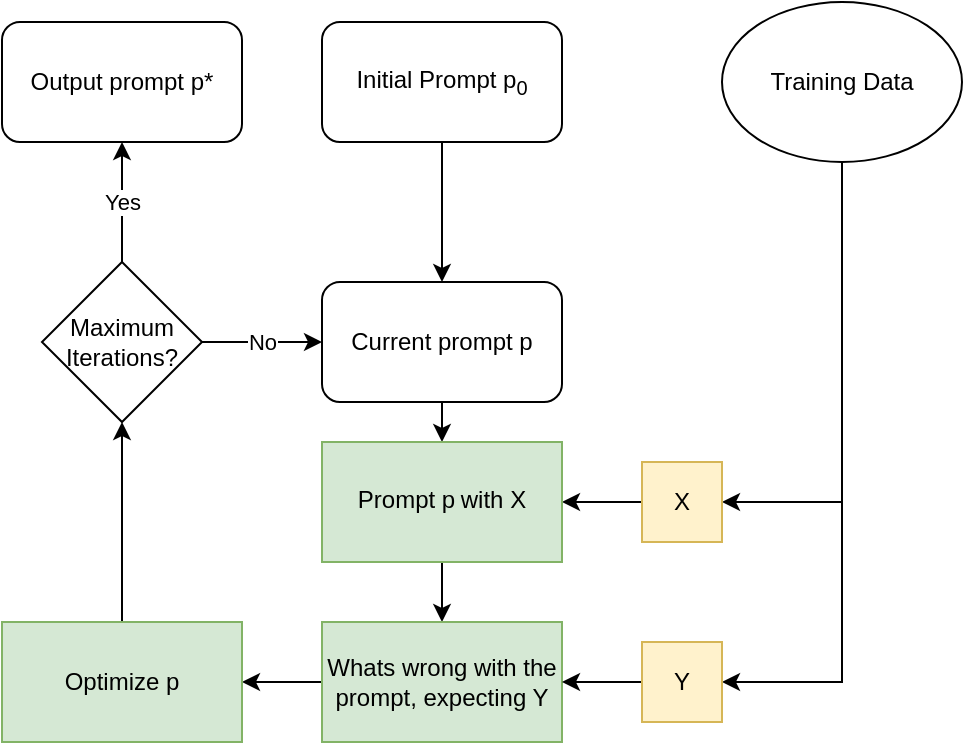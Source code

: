 <mxfile version="27.1.6">
  <diagram name="Page-1" id="4EZCUcc8CXvuuHVfgvWY">
    <mxGraphModel dx="1372" dy="743" grid="1" gridSize="10" guides="1" tooltips="1" connect="1" arrows="1" fold="1" page="1" pageScale="1" pageWidth="827" pageHeight="1169" math="0" shadow="0">
      <root>
        <mxCell id="0" />
        <mxCell id="1" parent="0" />
        <mxCell id="kpfi1jkZ4rjZz64elLAD-5" style="edgeStyle=orthogonalEdgeStyle;rounded=0;orthogonalLoop=1;jettySize=auto;html=1;exitX=0.5;exitY=1;exitDx=0;exitDy=0;entryX=0.5;entryY=0;entryDx=0;entryDy=0;" edge="1" parent="1" source="kpfi1jkZ4rjZz64elLAD-1" target="kpfi1jkZ4rjZz64elLAD-4">
          <mxGeometry relative="1" as="geometry" />
        </mxCell>
        <mxCell id="kpfi1jkZ4rjZz64elLAD-1" value="Current prompt p" style="rounded=1;whiteSpace=wrap;html=1;" vertex="1" parent="1">
          <mxGeometry x="200" y="150" width="120" height="60" as="geometry" />
        </mxCell>
        <mxCell id="kpfi1jkZ4rjZz64elLAD-7" style="edgeStyle=orthogonalEdgeStyle;rounded=0;orthogonalLoop=1;jettySize=auto;html=1;exitX=0.5;exitY=1;exitDx=0;exitDy=0;entryX=1;entryY=0.5;entryDx=0;entryDy=0;" edge="1" parent="1" source="kpfi1jkZ4rjZz64elLAD-2" target="kpfi1jkZ4rjZz64elLAD-3">
          <mxGeometry relative="1" as="geometry" />
        </mxCell>
        <mxCell id="kpfi1jkZ4rjZz64elLAD-12" style="edgeStyle=orthogonalEdgeStyle;rounded=0;orthogonalLoop=1;jettySize=auto;html=1;exitX=0.5;exitY=1;exitDx=0;exitDy=0;entryX=1;entryY=0.5;entryDx=0;entryDy=0;" edge="1" parent="1" source="kpfi1jkZ4rjZz64elLAD-2" target="kpfi1jkZ4rjZz64elLAD-11">
          <mxGeometry relative="1" as="geometry" />
        </mxCell>
        <mxCell id="kpfi1jkZ4rjZz64elLAD-2" value="Training Data" style="ellipse;whiteSpace=wrap;html=1;" vertex="1" parent="1">
          <mxGeometry x="400" y="10" width="120" height="80" as="geometry" />
        </mxCell>
        <mxCell id="kpfi1jkZ4rjZz64elLAD-6" style="edgeStyle=orthogonalEdgeStyle;rounded=0;orthogonalLoop=1;jettySize=auto;html=1;exitX=0;exitY=0.5;exitDx=0;exitDy=0;entryX=1;entryY=0.5;entryDx=0;entryDy=0;" edge="1" parent="1" source="kpfi1jkZ4rjZz64elLAD-3" target="kpfi1jkZ4rjZz64elLAD-4">
          <mxGeometry relative="1" as="geometry" />
        </mxCell>
        <mxCell id="kpfi1jkZ4rjZz64elLAD-3" value="X" style="rounded=0;whiteSpace=wrap;html=1;fillColor=#fff2cc;strokeColor=#d6b656;" vertex="1" parent="1">
          <mxGeometry x="360" y="240" width="40" height="40" as="geometry" />
        </mxCell>
        <mxCell id="kpfi1jkZ4rjZz64elLAD-14" style="edgeStyle=orthogonalEdgeStyle;rounded=0;orthogonalLoop=1;jettySize=auto;html=1;exitX=0.5;exitY=1;exitDx=0;exitDy=0;entryX=0.5;entryY=0;entryDx=0;entryDy=0;" edge="1" parent="1" source="kpfi1jkZ4rjZz64elLAD-4" target="kpfi1jkZ4rjZz64elLAD-10">
          <mxGeometry relative="1" as="geometry" />
        </mxCell>
        <mxCell id="kpfi1jkZ4rjZz64elLAD-4" value="Prompt p&lt;sub&gt;&amp;nbsp;&lt;/sub&gt;with X" style="rounded=0;whiteSpace=wrap;html=1;fillColor=#d5e8d4;strokeColor=#82b366;" vertex="1" parent="1">
          <mxGeometry x="200" y="230" width="120" height="60" as="geometry" />
        </mxCell>
        <mxCell id="kpfi1jkZ4rjZz64elLAD-9" style="edgeStyle=orthogonalEdgeStyle;rounded=0;orthogonalLoop=1;jettySize=auto;html=1;exitX=0.5;exitY=1;exitDx=0;exitDy=0;" edge="1" parent="1" source="kpfi1jkZ4rjZz64elLAD-8" target="kpfi1jkZ4rjZz64elLAD-1">
          <mxGeometry relative="1" as="geometry" />
        </mxCell>
        <mxCell id="kpfi1jkZ4rjZz64elLAD-8" value="Initial Prompt p&lt;sub&gt;0&lt;/sub&gt;" style="rounded=1;whiteSpace=wrap;html=1;" vertex="1" parent="1">
          <mxGeometry x="200" y="20" width="120" height="60" as="geometry" />
        </mxCell>
        <mxCell id="kpfi1jkZ4rjZz64elLAD-20" style="edgeStyle=orthogonalEdgeStyle;rounded=0;orthogonalLoop=1;jettySize=auto;html=1;exitX=0;exitY=0.5;exitDx=0;exitDy=0;entryX=1;entryY=0.5;entryDx=0;entryDy=0;" edge="1" parent="1" source="kpfi1jkZ4rjZz64elLAD-10" target="kpfi1jkZ4rjZz64elLAD-19">
          <mxGeometry relative="1" as="geometry" />
        </mxCell>
        <mxCell id="kpfi1jkZ4rjZz64elLAD-10" value="Whats wrong with the prompt, expecting Y" style="rounded=0;whiteSpace=wrap;html=1;fillColor=#d5e8d4;strokeColor=#82b366;" vertex="1" parent="1">
          <mxGeometry x="200" y="320" width="120" height="60" as="geometry" />
        </mxCell>
        <mxCell id="kpfi1jkZ4rjZz64elLAD-13" style="edgeStyle=orthogonalEdgeStyle;rounded=0;orthogonalLoop=1;jettySize=auto;html=1;exitX=0;exitY=0.5;exitDx=0;exitDy=0;entryX=1;entryY=0.5;entryDx=0;entryDy=0;" edge="1" parent="1" source="kpfi1jkZ4rjZz64elLAD-11" target="kpfi1jkZ4rjZz64elLAD-10">
          <mxGeometry relative="1" as="geometry" />
        </mxCell>
        <mxCell id="kpfi1jkZ4rjZz64elLAD-11" value="Y" style="rounded=0;whiteSpace=wrap;html=1;fillColor=#fff2cc;strokeColor=#d6b656;" vertex="1" parent="1">
          <mxGeometry x="360" y="330" width="40" height="40" as="geometry" />
        </mxCell>
        <mxCell id="kpfi1jkZ4rjZz64elLAD-15" value="Output prompt p*" style="rounded=1;whiteSpace=wrap;html=1;" vertex="1" parent="1">
          <mxGeometry x="40" y="20" width="120" height="60" as="geometry" />
        </mxCell>
        <mxCell id="kpfi1jkZ4rjZz64elLAD-17" value="Yes" style="edgeStyle=orthogonalEdgeStyle;rounded=0;orthogonalLoop=1;jettySize=auto;html=1;exitX=0.5;exitY=0;exitDx=0;exitDy=0;entryX=0.5;entryY=1;entryDx=0;entryDy=0;" edge="1" parent="1" source="kpfi1jkZ4rjZz64elLAD-16" target="kpfi1jkZ4rjZz64elLAD-15">
          <mxGeometry relative="1" as="geometry" />
        </mxCell>
        <mxCell id="kpfi1jkZ4rjZz64elLAD-18" value="No" style="edgeStyle=orthogonalEdgeStyle;rounded=0;orthogonalLoop=1;jettySize=auto;html=1;exitX=1;exitY=0.5;exitDx=0;exitDy=0;" edge="1" parent="1" source="kpfi1jkZ4rjZz64elLAD-16" target="kpfi1jkZ4rjZz64elLAD-1">
          <mxGeometry relative="1" as="geometry" />
        </mxCell>
        <mxCell id="kpfi1jkZ4rjZz64elLAD-16" value="Maximum Iterations?" style="rhombus;whiteSpace=wrap;html=1;" vertex="1" parent="1">
          <mxGeometry x="60" y="140" width="80" height="80" as="geometry" />
        </mxCell>
        <mxCell id="kpfi1jkZ4rjZz64elLAD-21" style="edgeStyle=orthogonalEdgeStyle;rounded=0;orthogonalLoop=1;jettySize=auto;html=1;exitX=0.5;exitY=0;exitDx=0;exitDy=0;entryX=0.5;entryY=1;entryDx=0;entryDy=0;" edge="1" parent="1" source="kpfi1jkZ4rjZz64elLAD-19" target="kpfi1jkZ4rjZz64elLAD-16">
          <mxGeometry relative="1" as="geometry" />
        </mxCell>
        <mxCell id="kpfi1jkZ4rjZz64elLAD-19" value="Optimize p" style="rounded=0;whiteSpace=wrap;html=1;fillColor=#d5e8d4;strokeColor=#82b366;" vertex="1" parent="1">
          <mxGeometry x="40" y="320" width="120" height="60" as="geometry" />
        </mxCell>
      </root>
    </mxGraphModel>
  </diagram>
</mxfile>

